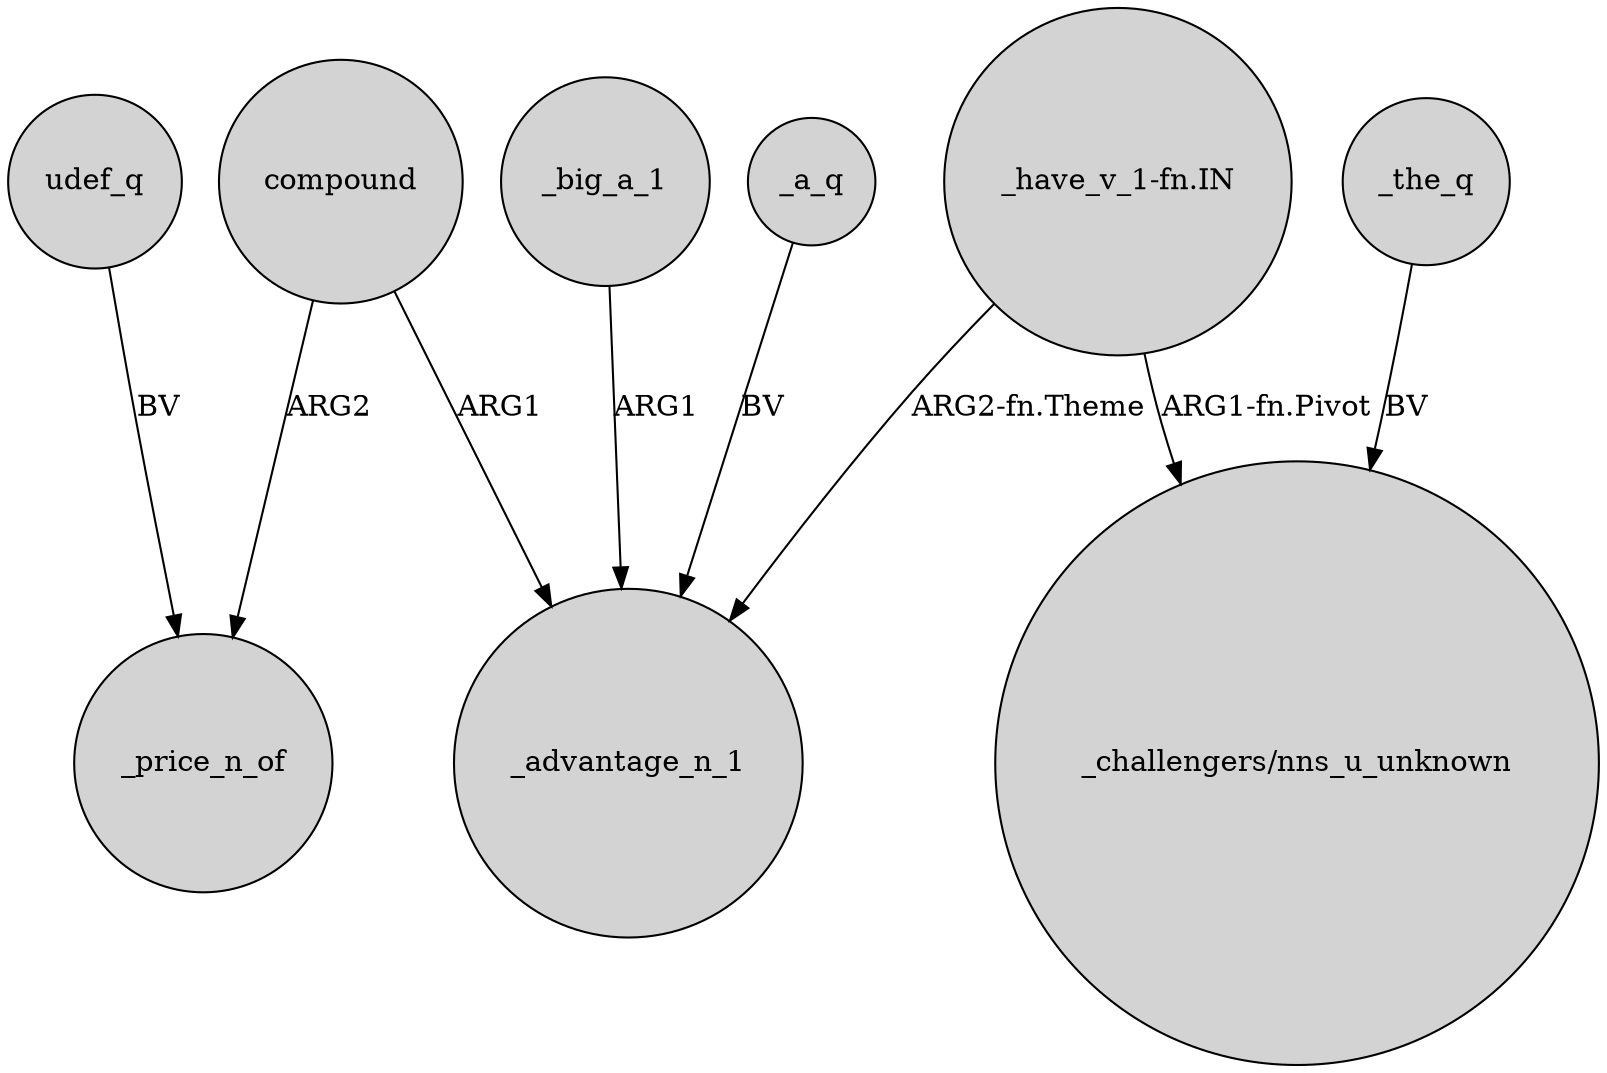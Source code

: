 digraph {
	node [shape=circle style=filled]
	_a_q -> _advantage_n_1 [label=BV]
	_big_a_1 -> _advantage_n_1 [label=ARG1]
	"_have_v_1-fn.IN" -> _advantage_n_1 [label="ARG2-fn.Theme"]
	compound -> _price_n_of [label=ARG2]
	udef_q -> _price_n_of [label=BV]
	compound -> _advantage_n_1 [label=ARG1]
	"_have_v_1-fn.IN" -> "_challengers/nns_u_unknown" [label="ARG1-fn.Pivot"]
	_the_q -> "_challengers/nns_u_unknown" [label=BV]
}
